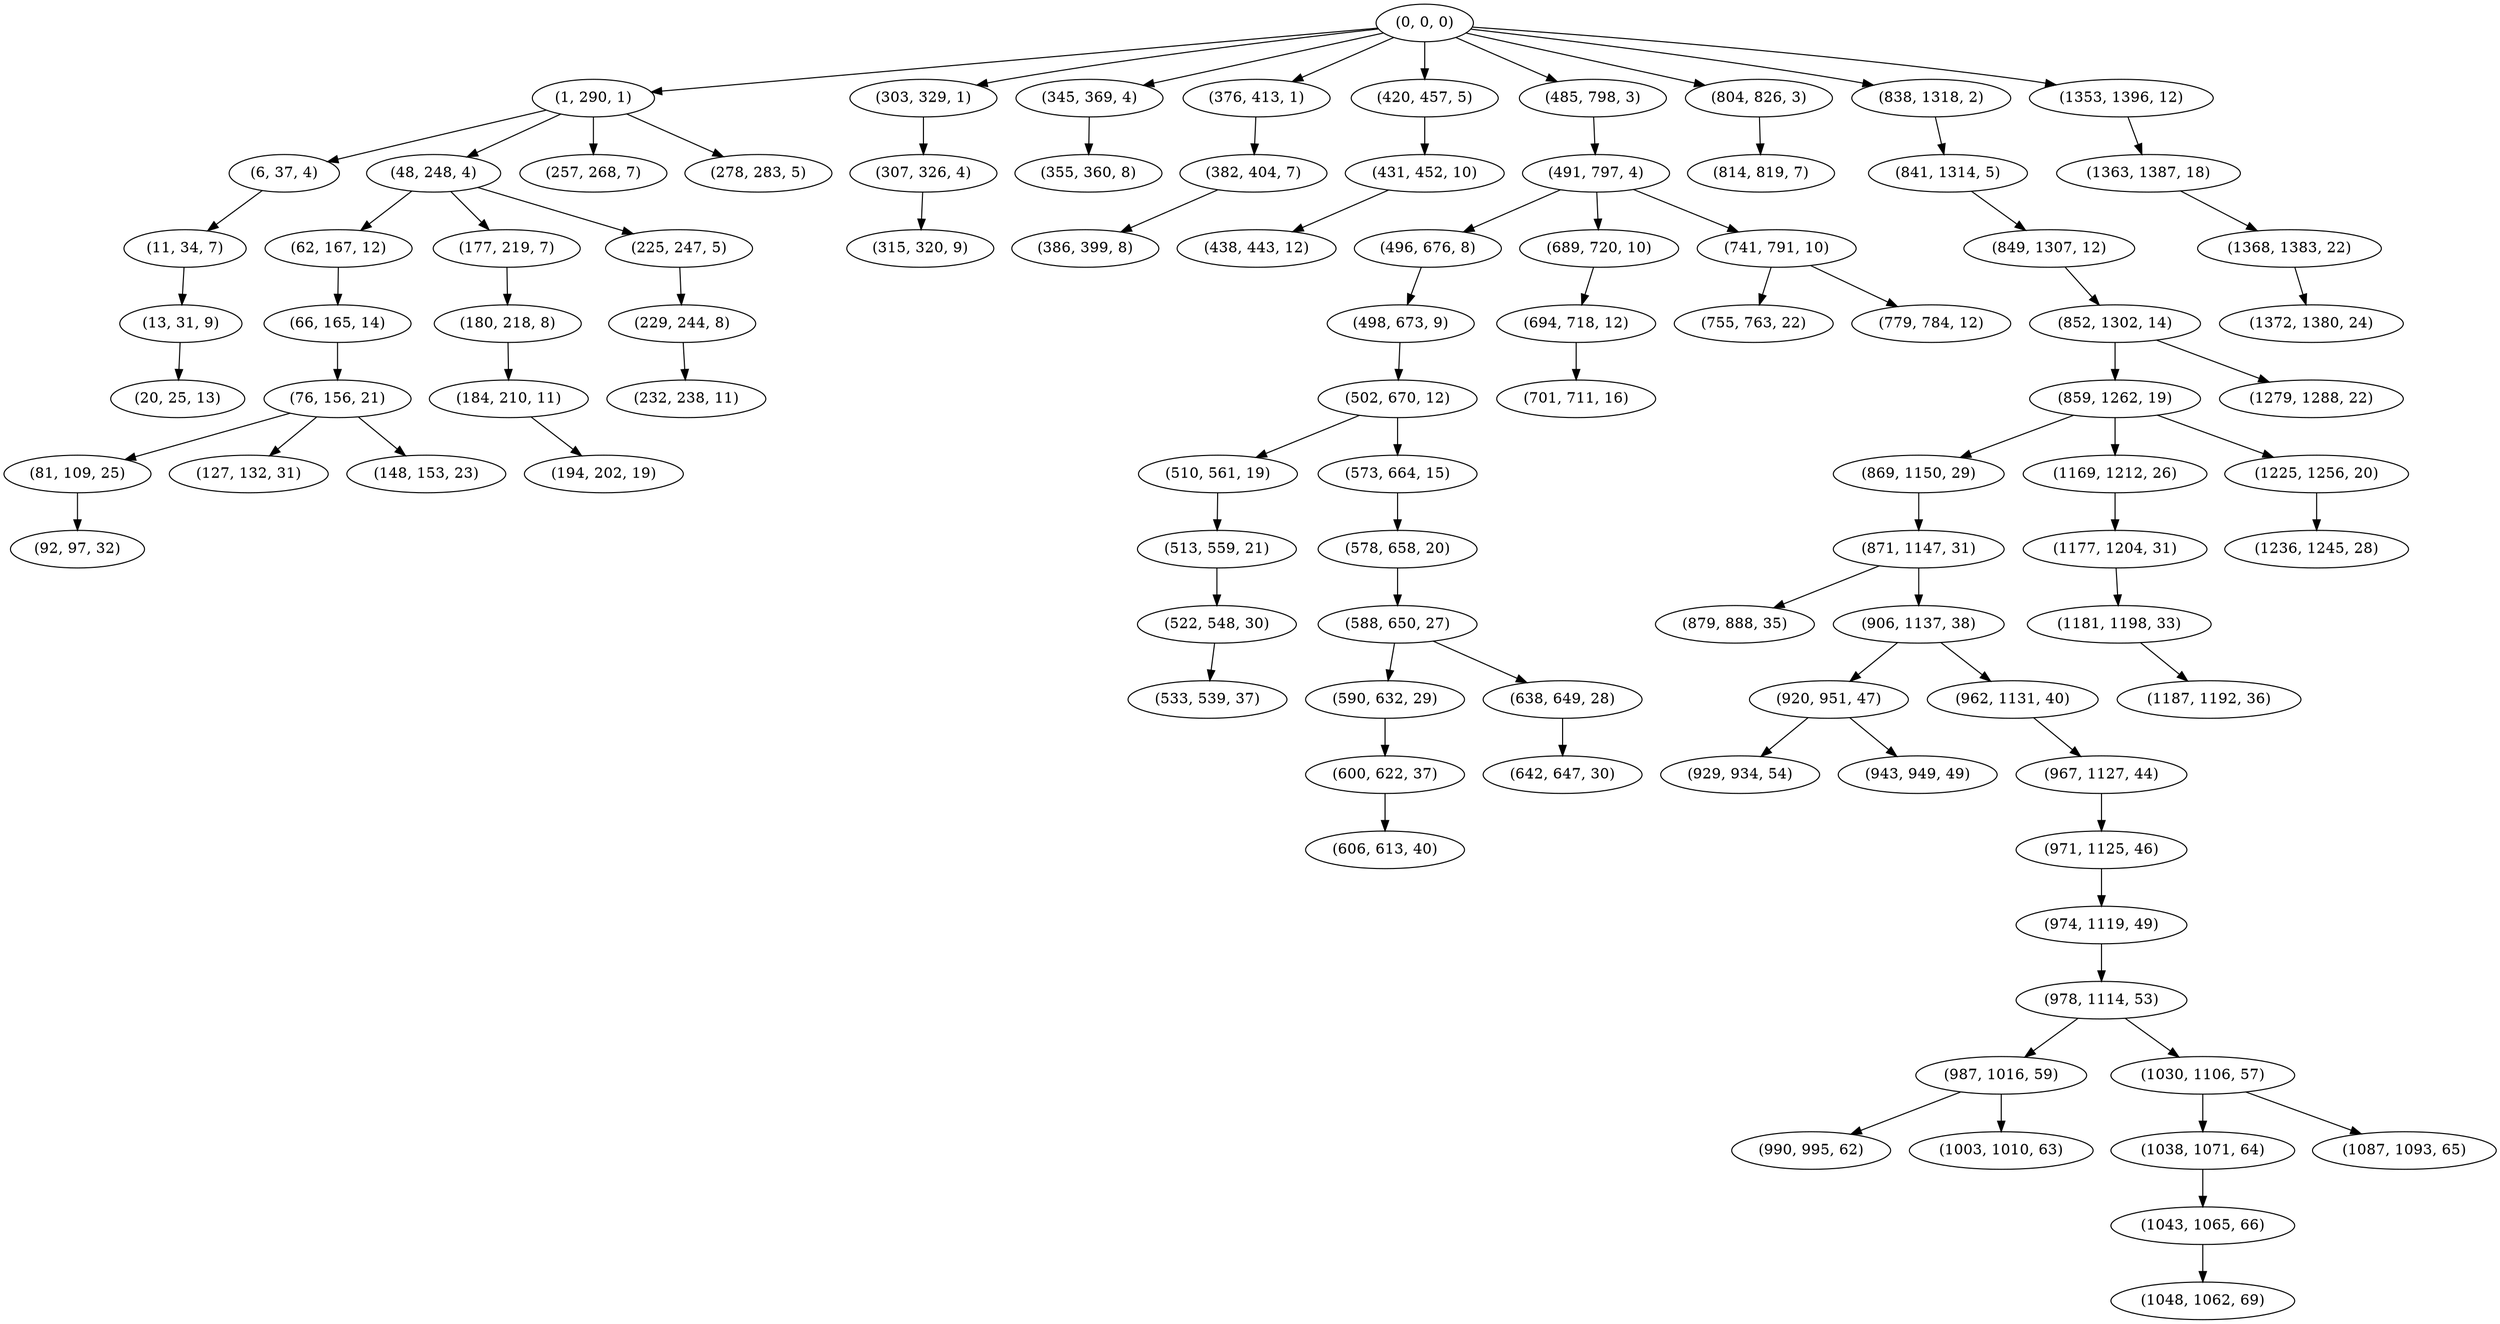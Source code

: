 digraph tree {
    "(0, 0, 0)";
    "(1, 290, 1)";
    "(6, 37, 4)";
    "(11, 34, 7)";
    "(13, 31, 9)";
    "(20, 25, 13)";
    "(48, 248, 4)";
    "(62, 167, 12)";
    "(66, 165, 14)";
    "(76, 156, 21)";
    "(81, 109, 25)";
    "(92, 97, 32)";
    "(127, 132, 31)";
    "(148, 153, 23)";
    "(177, 219, 7)";
    "(180, 218, 8)";
    "(184, 210, 11)";
    "(194, 202, 19)";
    "(225, 247, 5)";
    "(229, 244, 8)";
    "(232, 238, 11)";
    "(257, 268, 7)";
    "(278, 283, 5)";
    "(303, 329, 1)";
    "(307, 326, 4)";
    "(315, 320, 9)";
    "(345, 369, 4)";
    "(355, 360, 8)";
    "(376, 413, 1)";
    "(382, 404, 7)";
    "(386, 399, 8)";
    "(420, 457, 5)";
    "(431, 452, 10)";
    "(438, 443, 12)";
    "(485, 798, 3)";
    "(491, 797, 4)";
    "(496, 676, 8)";
    "(498, 673, 9)";
    "(502, 670, 12)";
    "(510, 561, 19)";
    "(513, 559, 21)";
    "(522, 548, 30)";
    "(533, 539, 37)";
    "(573, 664, 15)";
    "(578, 658, 20)";
    "(588, 650, 27)";
    "(590, 632, 29)";
    "(600, 622, 37)";
    "(606, 613, 40)";
    "(638, 649, 28)";
    "(642, 647, 30)";
    "(689, 720, 10)";
    "(694, 718, 12)";
    "(701, 711, 16)";
    "(741, 791, 10)";
    "(755, 763, 22)";
    "(779, 784, 12)";
    "(804, 826, 3)";
    "(814, 819, 7)";
    "(838, 1318, 2)";
    "(841, 1314, 5)";
    "(849, 1307, 12)";
    "(852, 1302, 14)";
    "(859, 1262, 19)";
    "(869, 1150, 29)";
    "(871, 1147, 31)";
    "(879, 888, 35)";
    "(906, 1137, 38)";
    "(920, 951, 47)";
    "(929, 934, 54)";
    "(943, 949, 49)";
    "(962, 1131, 40)";
    "(967, 1127, 44)";
    "(971, 1125, 46)";
    "(974, 1119, 49)";
    "(978, 1114, 53)";
    "(987, 1016, 59)";
    "(990, 995, 62)";
    "(1003, 1010, 63)";
    "(1030, 1106, 57)";
    "(1038, 1071, 64)";
    "(1043, 1065, 66)";
    "(1048, 1062, 69)";
    "(1087, 1093, 65)";
    "(1169, 1212, 26)";
    "(1177, 1204, 31)";
    "(1181, 1198, 33)";
    "(1187, 1192, 36)";
    "(1225, 1256, 20)";
    "(1236, 1245, 28)";
    "(1279, 1288, 22)";
    "(1353, 1396, 12)";
    "(1363, 1387, 18)";
    "(1368, 1383, 22)";
    "(1372, 1380, 24)";
    "(0, 0, 0)" -> "(1, 290, 1)";
    "(0, 0, 0)" -> "(303, 329, 1)";
    "(0, 0, 0)" -> "(345, 369, 4)";
    "(0, 0, 0)" -> "(376, 413, 1)";
    "(0, 0, 0)" -> "(420, 457, 5)";
    "(0, 0, 0)" -> "(485, 798, 3)";
    "(0, 0, 0)" -> "(804, 826, 3)";
    "(0, 0, 0)" -> "(838, 1318, 2)";
    "(0, 0, 0)" -> "(1353, 1396, 12)";
    "(1, 290, 1)" -> "(6, 37, 4)";
    "(1, 290, 1)" -> "(48, 248, 4)";
    "(1, 290, 1)" -> "(257, 268, 7)";
    "(1, 290, 1)" -> "(278, 283, 5)";
    "(6, 37, 4)" -> "(11, 34, 7)";
    "(11, 34, 7)" -> "(13, 31, 9)";
    "(13, 31, 9)" -> "(20, 25, 13)";
    "(48, 248, 4)" -> "(62, 167, 12)";
    "(48, 248, 4)" -> "(177, 219, 7)";
    "(48, 248, 4)" -> "(225, 247, 5)";
    "(62, 167, 12)" -> "(66, 165, 14)";
    "(66, 165, 14)" -> "(76, 156, 21)";
    "(76, 156, 21)" -> "(81, 109, 25)";
    "(76, 156, 21)" -> "(127, 132, 31)";
    "(76, 156, 21)" -> "(148, 153, 23)";
    "(81, 109, 25)" -> "(92, 97, 32)";
    "(177, 219, 7)" -> "(180, 218, 8)";
    "(180, 218, 8)" -> "(184, 210, 11)";
    "(184, 210, 11)" -> "(194, 202, 19)";
    "(225, 247, 5)" -> "(229, 244, 8)";
    "(229, 244, 8)" -> "(232, 238, 11)";
    "(303, 329, 1)" -> "(307, 326, 4)";
    "(307, 326, 4)" -> "(315, 320, 9)";
    "(345, 369, 4)" -> "(355, 360, 8)";
    "(376, 413, 1)" -> "(382, 404, 7)";
    "(382, 404, 7)" -> "(386, 399, 8)";
    "(420, 457, 5)" -> "(431, 452, 10)";
    "(431, 452, 10)" -> "(438, 443, 12)";
    "(485, 798, 3)" -> "(491, 797, 4)";
    "(491, 797, 4)" -> "(496, 676, 8)";
    "(491, 797, 4)" -> "(689, 720, 10)";
    "(491, 797, 4)" -> "(741, 791, 10)";
    "(496, 676, 8)" -> "(498, 673, 9)";
    "(498, 673, 9)" -> "(502, 670, 12)";
    "(502, 670, 12)" -> "(510, 561, 19)";
    "(502, 670, 12)" -> "(573, 664, 15)";
    "(510, 561, 19)" -> "(513, 559, 21)";
    "(513, 559, 21)" -> "(522, 548, 30)";
    "(522, 548, 30)" -> "(533, 539, 37)";
    "(573, 664, 15)" -> "(578, 658, 20)";
    "(578, 658, 20)" -> "(588, 650, 27)";
    "(588, 650, 27)" -> "(590, 632, 29)";
    "(588, 650, 27)" -> "(638, 649, 28)";
    "(590, 632, 29)" -> "(600, 622, 37)";
    "(600, 622, 37)" -> "(606, 613, 40)";
    "(638, 649, 28)" -> "(642, 647, 30)";
    "(689, 720, 10)" -> "(694, 718, 12)";
    "(694, 718, 12)" -> "(701, 711, 16)";
    "(741, 791, 10)" -> "(755, 763, 22)";
    "(741, 791, 10)" -> "(779, 784, 12)";
    "(804, 826, 3)" -> "(814, 819, 7)";
    "(838, 1318, 2)" -> "(841, 1314, 5)";
    "(841, 1314, 5)" -> "(849, 1307, 12)";
    "(849, 1307, 12)" -> "(852, 1302, 14)";
    "(852, 1302, 14)" -> "(859, 1262, 19)";
    "(852, 1302, 14)" -> "(1279, 1288, 22)";
    "(859, 1262, 19)" -> "(869, 1150, 29)";
    "(859, 1262, 19)" -> "(1169, 1212, 26)";
    "(859, 1262, 19)" -> "(1225, 1256, 20)";
    "(869, 1150, 29)" -> "(871, 1147, 31)";
    "(871, 1147, 31)" -> "(879, 888, 35)";
    "(871, 1147, 31)" -> "(906, 1137, 38)";
    "(906, 1137, 38)" -> "(920, 951, 47)";
    "(906, 1137, 38)" -> "(962, 1131, 40)";
    "(920, 951, 47)" -> "(929, 934, 54)";
    "(920, 951, 47)" -> "(943, 949, 49)";
    "(962, 1131, 40)" -> "(967, 1127, 44)";
    "(967, 1127, 44)" -> "(971, 1125, 46)";
    "(971, 1125, 46)" -> "(974, 1119, 49)";
    "(974, 1119, 49)" -> "(978, 1114, 53)";
    "(978, 1114, 53)" -> "(987, 1016, 59)";
    "(978, 1114, 53)" -> "(1030, 1106, 57)";
    "(987, 1016, 59)" -> "(990, 995, 62)";
    "(987, 1016, 59)" -> "(1003, 1010, 63)";
    "(1030, 1106, 57)" -> "(1038, 1071, 64)";
    "(1030, 1106, 57)" -> "(1087, 1093, 65)";
    "(1038, 1071, 64)" -> "(1043, 1065, 66)";
    "(1043, 1065, 66)" -> "(1048, 1062, 69)";
    "(1169, 1212, 26)" -> "(1177, 1204, 31)";
    "(1177, 1204, 31)" -> "(1181, 1198, 33)";
    "(1181, 1198, 33)" -> "(1187, 1192, 36)";
    "(1225, 1256, 20)" -> "(1236, 1245, 28)";
    "(1353, 1396, 12)" -> "(1363, 1387, 18)";
    "(1363, 1387, 18)" -> "(1368, 1383, 22)";
    "(1368, 1383, 22)" -> "(1372, 1380, 24)";
}
